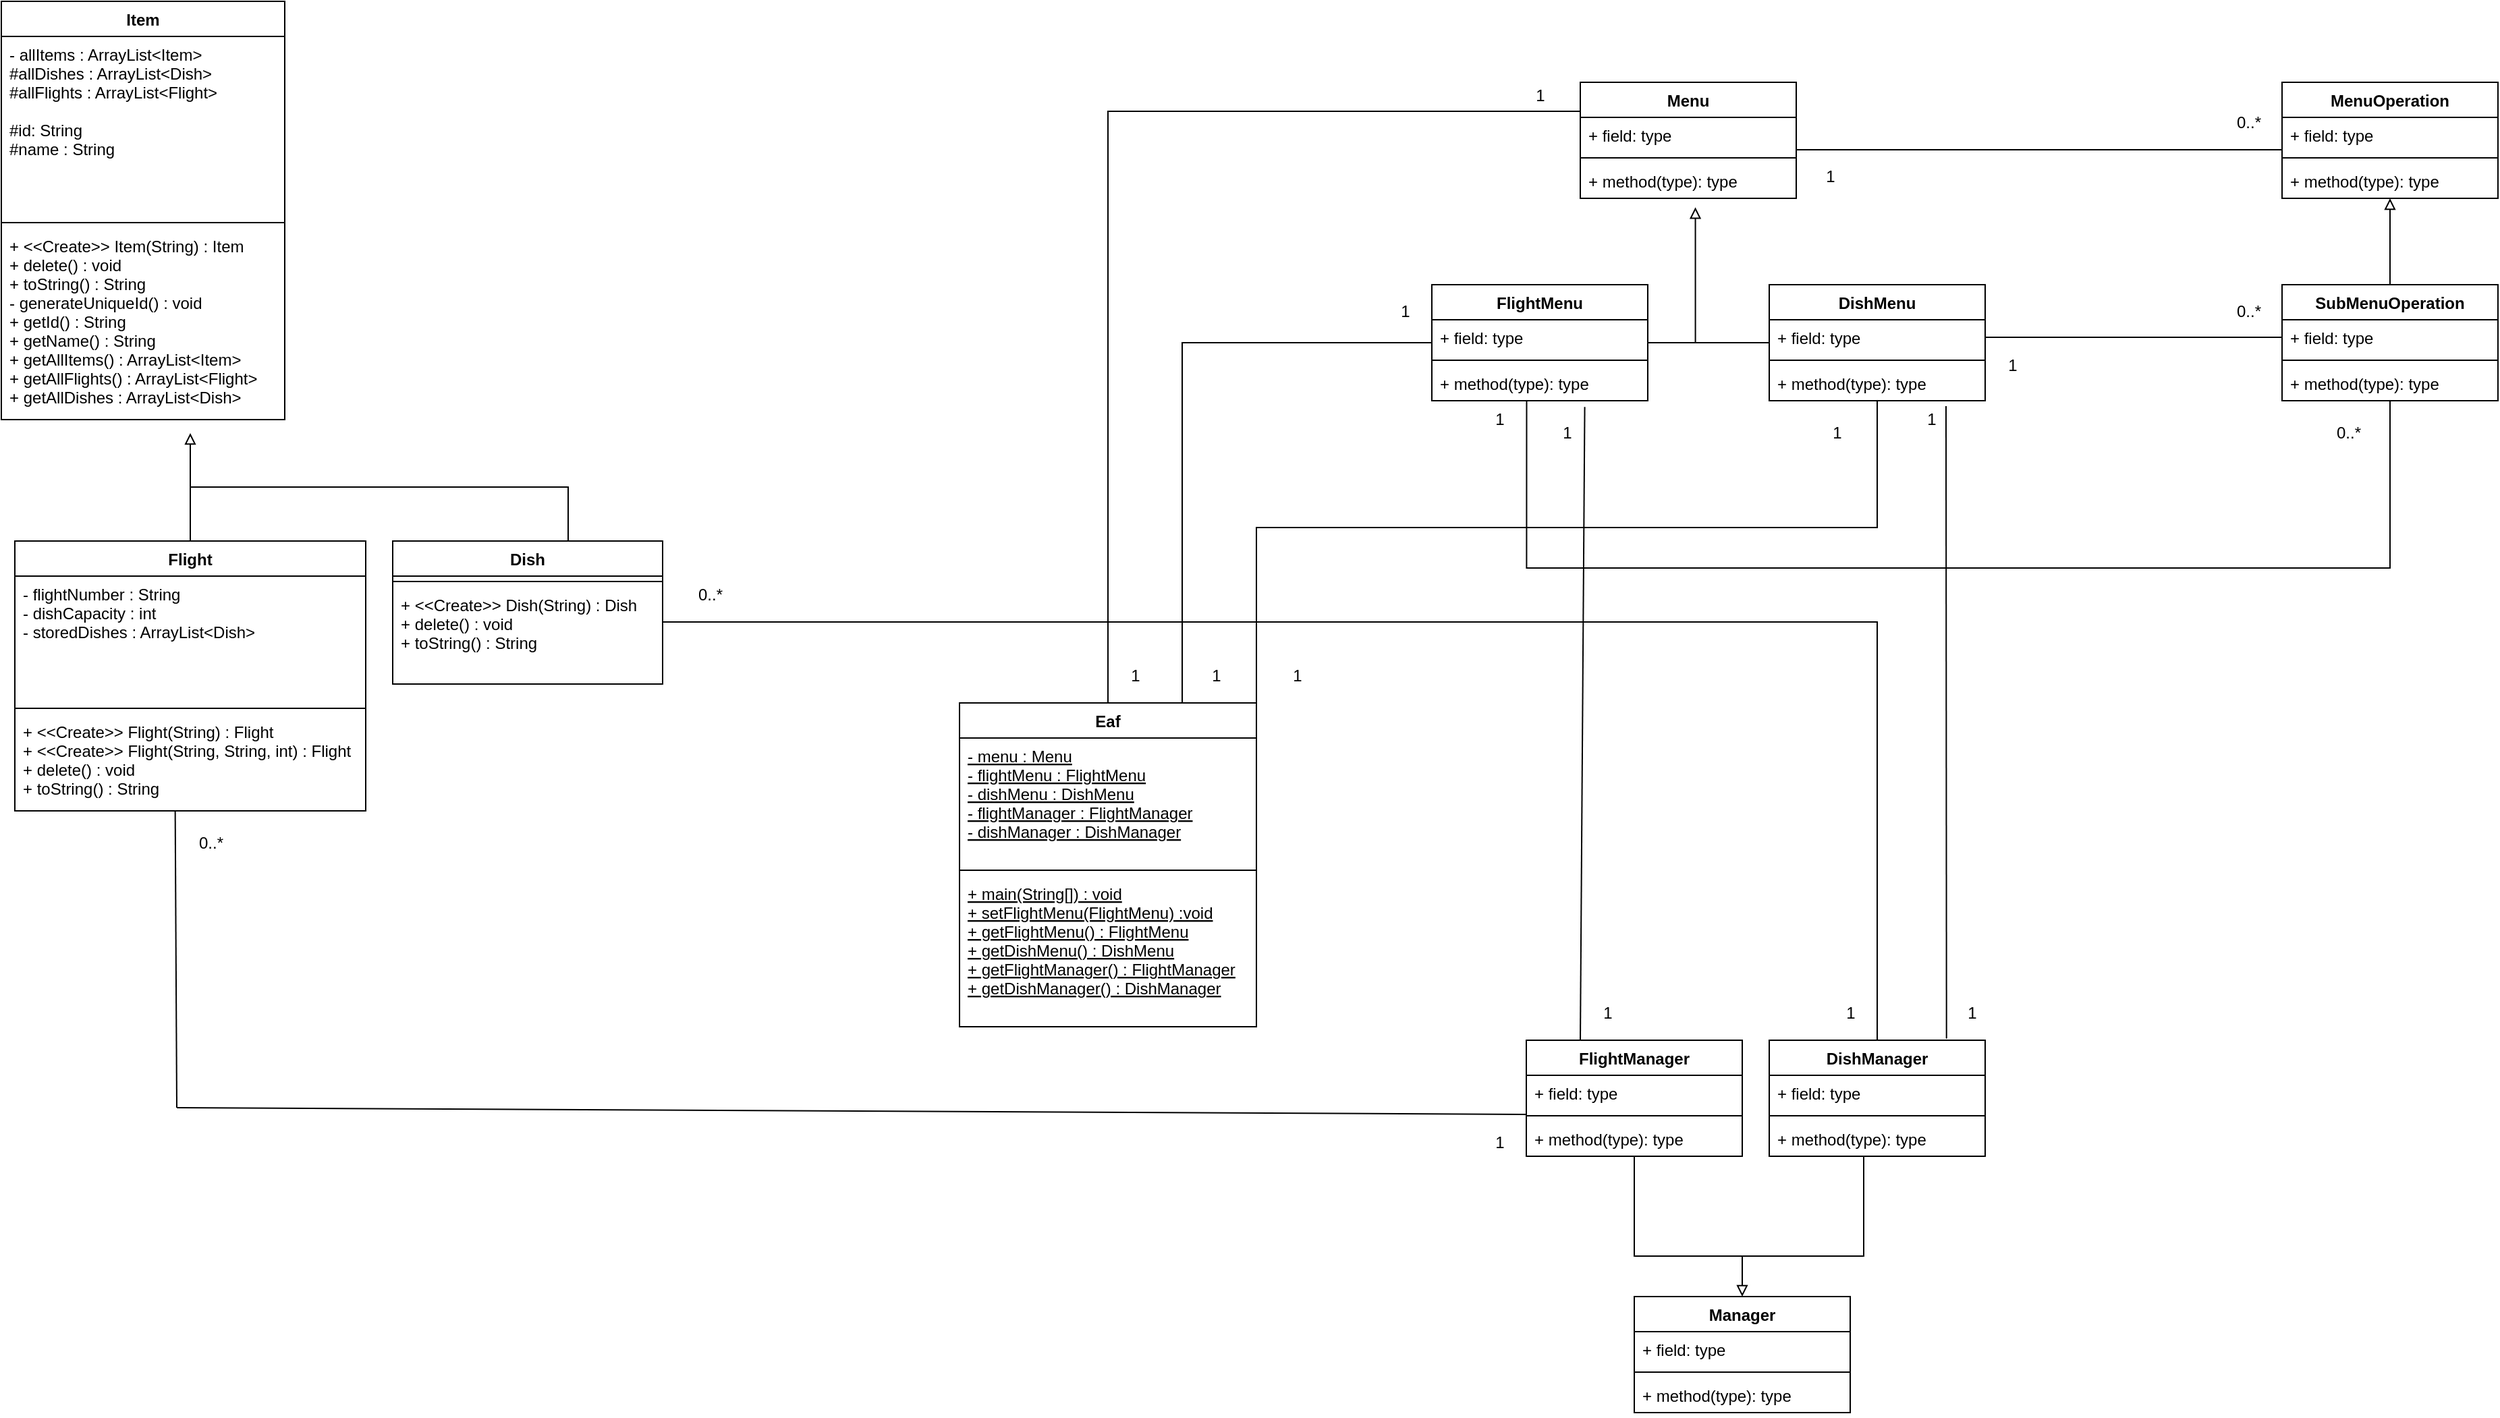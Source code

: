 <mxfile version="13.0.1" type="device"><diagram name="Page-1" id="c4acf3e9-155e-7222-9cf6-157b1a14988f"><mxGraphModel dx="1424" dy="1452" grid="1" gridSize="10" guides="1" tooltips="1" connect="1" arrows="1" fold="1" page="1" pageScale="1" pageWidth="1169" pageHeight="1654" background="#ffffff" math="0" shadow="0"><root><mxCell id="0"/><mxCell id="1" parent="0"/><mxCell id="ZzULK6D5C05SlKtKaSYF-36" value="" style="edgeStyle=orthogonalEdgeStyle;rounded=0;orthogonalLoop=1;jettySize=auto;html=1;endArrow=block;endFill=0;strokeWidth=1;" edge="1" parent="1" source="ZzULK6D5C05SlKtKaSYF-20"><mxGeometry relative="1" as="geometry"><mxPoint x="170" y="350" as="targetPoint"/></mxGeometry></mxCell><mxCell id="ZzULK6D5C05SlKtKaSYF-40" value="" style="edgeStyle=orthogonalEdgeStyle;rounded=0;orthogonalLoop=1;jettySize=auto;html=1;endArrow=none;endFill=0;" edge="1" parent="1" source="ZzULK6D5C05SlKtKaSYF-25"><mxGeometry relative="1" as="geometry"><mxPoint x="170" y="390" as="targetPoint"/><Array as="points"><mxPoint x="450" y="390"/></Array></mxGeometry></mxCell><mxCell id="ZzULK6D5C05SlKtKaSYF-20" value="Flight" style="swimlane;fontStyle=1;align=center;verticalAlign=top;childLayout=stackLayout;horizontal=1;startSize=26;horizontalStack=0;resizeParent=1;resizeParentMax=0;resizeLast=0;collapsible=1;marginBottom=0;" vertex="1" parent="1"><mxGeometry x="40" y="430" width="260" height="200" as="geometry"/></mxCell><mxCell id="ZzULK6D5C05SlKtKaSYF-21" value="- flightNumber : String&#10;- dishCapacity : int&#10;- storedDishes : ArrayList&lt;Dish&gt;" style="text;strokeColor=none;fillColor=none;align=left;verticalAlign=top;spacingLeft=4;spacingRight=4;overflow=hidden;rotatable=0;points=[[0,0.5],[1,0.5]];portConstraint=eastwest;" vertex="1" parent="ZzULK6D5C05SlKtKaSYF-20"><mxGeometry y="26" width="260" height="94" as="geometry"/></mxCell><mxCell id="ZzULK6D5C05SlKtKaSYF-22" value="" style="line;strokeWidth=1;fillColor=none;align=left;verticalAlign=middle;spacingTop=-1;spacingLeft=3;spacingRight=3;rotatable=0;labelPosition=right;points=[];portConstraint=eastwest;" vertex="1" parent="ZzULK6D5C05SlKtKaSYF-20"><mxGeometry y="120" width="260" height="8" as="geometry"/></mxCell><mxCell id="ZzULK6D5C05SlKtKaSYF-23" value="+ &lt;&lt;Create&gt;&gt; Flight(String) : Flight&#10;+ &lt;&lt;Create&gt;&gt; Flight(String, String, int) : Flight&#10;+ delete() : void&#10;+ toString() : String&#10;" style="text;strokeColor=none;fillColor=none;align=left;verticalAlign=top;spacingLeft=4;spacingRight=4;overflow=hidden;rotatable=0;points=[[0,0.5],[1,0.5]];portConstraint=eastwest;" vertex="1" parent="ZzULK6D5C05SlKtKaSYF-20"><mxGeometry y="128" width="260" height="72" as="geometry"/></mxCell><mxCell id="ZzULK6D5C05SlKtKaSYF-25" value="Dish" style="swimlane;fontStyle=1;align=center;verticalAlign=top;childLayout=stackLayout;horizontal=1;startSize=26;horizontalStack=0;resizeParent=1;resizeParentMax=0;resizeLast=0;collapsible=1;marginBottom=0;" vertex="1" parent="1"><mxGeometry x="320" y="430" width="200" height="106" as="geometry"/></mxCell><mxCell id="ZzULK6D5C05SlKtKaSYF-27" value="" style="line;strokeWidth=1;fillColor=none;align=left;verticalAlign=middle;spacingTop=-1;spacingLeft=3;spacingRight=3;rotatable=0;labelPosition=right;points=[];portConstraint=eastwest;" vertex="1" parent="ZzULK6D5C05SlKtKaSYF-25"><mxGeometry y="26" width="200" height="8" as="geometry"/></mxCell><mxCell id="ZzULK6D5C05SlKtKaSYF-28" value="+ &lt;&lt;Create&gt;&gt; Dish(String) : Dish&#10;+ delete() : void&#10;+ toString() : String&#10;" style="text;strokeColor=none;fillColor=none;align=left;verticalAlign=top;spacingLeft=4;spacingRight=4;overflow=hidden;rotatable=0;points=[[0,0.5],[1,0.5]];portConstraint=eastwest;" vertex="1" parent="ZzULK6D5C05SlKtKaSYF-25"><mxGeometry y="34" width="200" height="72" as="geometry"/></mxCell><mxCell id="ZzULK6D5C05SlKtKaSYF-16" value="Item" style="swimlane;fontStyle=1;align=center;verticalAlign=top;childLayout=stackLayout;horizontal=1;startSize=26;horizontalStack=0;resizeParent=1;resizeParentMax=0;resizeLast=0;collapsible=1;marginBottom=0;" vertex="1" parent="1"><mxGeometry x="30" y="30" width="210" height="310" as="geometry"/></mxCell><mxCell id="ZzULK6D5C05SlKtKaSYF-17" value="- allItems : ArrayList&lt;Item&gt;&#10;#allDishes : ArrayList&lt;Dish&gt;&#10;#allFlights : ArrayList&lt;Flight&gt;&#10;&#10;#id: String&#10;#name : String&#10;" style="text;strokeColor=none;fillColor=none;align=left;verticalAlign=top;spacingLeft=4;spacingRight=4;overflow=hidden;rotatable=0;points=[[0,0.5],[1,0.5]];portConstraint=eastwest;fontStyle=0" vertex="1" parent="ZzULK6D5C05SlKtKaSYF-16"><mxGeometry y="26" width="210" height="134" as="geometry"/></mxCell><mxCell id="ZzULK6D5C05SlKtKaSYF-18" value="" style="line;strokeWidth=1;fillColor=none;align=left;verticalAlign=middle;spacingTop=-1;spacingLeft=3;spacingRight=3;rotatable=0;labelPosition=right;points=[];portConstraint=eastwest;" vertex="1" parent="ZzULK6D5C05SlKtKaSYF-16"><mxGeometry y="160" width="210" height="8" as="geometry"/></mxCell><mxCell id="ZzULK6D5C05SlKtKaSYF-19" value="+ &lt;&lt;Create&gt;&gt; Item(String) : Item&#10;+ delete() : void&#10;+ toString() : String&#10;- generateUniqueId() : void&#10;+ getId() : String&#10;+ getName() : String&#10;+ getAllItems() : ArrayList&lt;Item&gt;&#10;+ getAllFlights() : ArrayList&lt;Flight&gt;&#10;+ getAllDishes : ArrayList&lt;Dish&gt;&#10;" style="text;strokeColor=none;fillColor=none;align=left;verticalAlign=top;spacingLeft=4;spacingRight=4;overflow=hidden;rotatable=0;points=[[0,0.5],[1,0.5]];portConstraint=eastwest;" vertex="1" parent="ZzULK6D5C05SlKtKaSYF-16"><mxGeometry y="168" width="210" height="142" as="geometry"/></mxCell><mxCell id="ZzULK6D5C05SlKtKaSYF-62" style="edgeStyle=orthogonalEdgeStyle;rounded=0;orthogonalLoop=1;jettySize=auto;html=1;entryX=0;entryY=0.25;entryDx=0;entryDy=0;endArrow=none;endFill=0;strokeWidth=1;" edge="1" parent="1" source="ZzULK6D5C05SlKtKaSYF-2" target="ZzULK6D5C05SlKtKaSYF-43"><mxGeometry relative="1" as="geometry"><Array as="points"><mxPoint x="850" y="112"/></Array></mxGeometry></mxCell><mxCell id="ZzULK6D5C05SlKtKaSYF-43" value="Menu" style="swimlane;fontStyle=1;align=center;verticalAlign=top;childLayout=stackLayout;horizontal=1;startSize=26;horizontalStack=0;resizeParent=1;resizeParentMax=0;resizeLast=0;collapsible=1;marginBottom=0;" vertex="1" parent="1"><mxGeometry x="1200" y="90" width="160" height="86" as="geometry"/></mxCell><mxCell id="ZzULK6D5C05SlKtKaSYF-44" value="+ field: type" style="text;strokeColor=none;fillColor=none;align=left;verticalAlign=top;spacingLeft=4;spacingRight=4;overflow=hidden;rotatable=0;points=[[0,0.5],[1,0.5]];portConstraint=eastwest;" vertex="1" parent="ZzULK6D5C05SlKtKaSYF-43"><mxGeometry y="26" width="160" height="26" as="geometry"/></mxCell><mxCell id="ZzULK6D5C05SlKtKaSYF-45" value="" style="line;strokeWidth=1;fillColor=none;align=left;verticalAlign=middle;spacingTop=-1;spacingLeft=3;spacingRight=3;rotatable=0;labelPosition=right;points=[];portConstraint=eastwest;" vertex="1" parent="ZzULK6D5C05SlKtKaSYF-43"><mxGeometry y="52" width="160" height="8" as="geometry"/></mxCell><mxCell id="ZzULK6D5C05SlKtKaSYF-46" value="+ method(type): type" style="text;strokeColor=none;fillColor=none;align=left;verticalAlign=top;spacingLeft=4;spacingRight=4;overflow=hidden;rotatable=0;points=[[0,0.5],[1,0.5]];portConstraint=eastwest;" vertex="1" parent="ZzULK6D5C05SlKtKaSYF-43"><mxGeometry y="60" width="160" height="26" as="geometry"/></mxCell><mxCell id="ZzULK6D5C05SlKtKaSYF-61" style="edgeStyle=orthogonalEdgeStyle;rounded=0;orthogonalLoop=1;jettySize=auto;html=1;endArrow=none;endFill=0;strokeWidth=1;" edge="1" parent="1" source="ZzULK6D5C05SlKtKaSYF-47"><mxGeometry relative="1" as="geometry"><mxPoint x="1280" y="283" as="targetPoint"/></mxGeometry></mxCell><mxCell id="ZzULK6D5C05SlKtKaSYF-68" style="edgeStyle=orthogonalEdgeStyle;rounded=0;orthogonalLoop=1;jettySize=auto;html=1;entryX=1;entryY=0;entryDx=0;entryDy=0;endArrow=none;endFill=0;strokeWidth=1;" edge="1" parent="1" source="ZzULK6D5C05SlKtKaSYF-47" target="ZzULK6D5C05SlKtKaSYF-2"><mxGeometry relative="1" as="geometry"><Array as="points"><mxPoint x="1420" y="420"/><mxPoint x="960" y="420"/></Array></mxGeometry></mxCell><mxCell id="ZzULK6D5C05SlKtKaSYF-47" value="DishMenu" style="swimlane;fontStyle=1;align=center;verticalAlign=top;childLayout=stackLayout;horizontal=1;startSize=26;horizontalStack=0;resizeParent=1;resizeParentMax=0;resizeLast=0;collapsible=1;marginBottom=0;" vertex="1" parent="1"><mxGeometry x="1340" y="240" width="160" height="86" as="geometry"/></mxCell><mxCell id="ZzULK6D5C05SlKtKaSYF-48" value="+ field: type" style="text;strokeColor=none;fillColor=none;align=left;verticalAlign=top;spacingLeft=4;spacingRight=4;overflow=hidden;rotatable=0;points=[[0,0.5],[1,0.5]];portConstraint=eastwest;" vertex="1" parent="ZzULK6D5C05SlKtKaSYF-47"><mxGeometry y="26" width="160" height="26" as="geometry"/></mxCell><mxCell id="ZzULK6D5C05SlKtKaSYF-49" value="" style="line;strokeWidth=1;fillColor=none;align=left;verticalAlign=middle;spacingTop=-1;spacingLeft=3;spacingRight=3;rotatable=0;labelPosition=right;points=[];portConstraint=eastwest;" vertex="1" parent="ZzULK6D5C05SlKtKaSYF-47"><mxGeometry y="52" width="160" height="8" as="geometry"/></mxCell><mxCell id="ZzULK6D5C05SlKtKaSYF-50" value="+ method(type): type" style="text;strokeColor=none;fillColor=none;align=left;verticalAlign=top;spacingLeft=4;spacingRight=4;overflow=hidden;rotatable=0;points=[[0,0.5],[1,0.5]];portConstraint=eastwest;" vertex="1" parent="ZzULK6D5C05SlKtKaSYF-47"><mxGeometry y="60" width="160" height="26" as="geometry"/></mxCell><mxCell id="ZzULK6D5C05SlKtKaSYF-60" style="edgeStyle=orthogonalEdgeStyle;rounded=0;orthogonalLoop=1;jettySize=auto;html=1;entryX=0.533;entryY=1.256;entryDx=0;entryDy=0;entryPerimeter=0;endArrow=block;endFill=0;strokeWidth=1;" edge="1" parent="1" source="ZzULK6D5C05SlKtKaSYF-51" target="ZzULK6D5C05SlKtKaSYF-46"><mxGeometry relative="1" as="geometry"><Array as="points"><mxPoint x="1285" y="283"/></Array></mxGeometry></mxCell><mxCell id="ZzULK6D5C05SlKtKaSYF-65" style="edgeStyle=orthogonalEdgeStyle;rounded=0;orthogonalLoop=1;jettySize=auto;html=1;entryX=0.75;entryY=0;entryDx=0;entryDy=0;endArrow=none;endFill=0;strokeWidth=1;" edge="1" parent="1" source="ZzULK6D5C05SlKtKaSYF-51" target="ZzULK6D5C05SlKtKaSYF-2"><mxGeometry relative="1" as="geometry"/></mxCell><mxCell id="ZzULK6D5C05SlKtKaSYF-51" value="FlightMenu" style="swimlane;fontStyle=1;align=center;verticalAlign=top;childLayout=stackLayout;horizontal=1;startSize=26;horizontalStack=0;resizeParent=1;resizeParentMax=0;resizeLast=0;collapsible=1;marginBottom=0;" vertex="1" parent="1"><mxGeometry x="1090" y="240" width="160" height="86" as="geometry"/></mxCell><mxCell id="ZzULK6D5C05SlKtKaSYF-52" value="+ field: type" style="text;strokeColor=none;fillColor=none;align=left;verticalAlign=top;spacingLeft=4;spacingRight=4;overflow=hidden;rotatable=0;points=[[0,0.5],[1,0.5]];portConstraint=eastwest;" vertex="1" parent="ZzULK6D5C05SlKtKaSYF-51"><mxGeometry y="26" width="160" height="26" as="geometry"/></mxCell><mxCell id="ZzULK6D5C05SlKtKaSYF-53" value="" style="line;strokeWidth=1;fillColor=none;align=left;verticalAlign=middle;spacingTop=-1;spacingLeft=3;spacingRight=3;rotatable=0;labelPosition=right;points=[];portConstraint=eastwest;" vertex="1" parent="ZzULK6D5C05SlKtKaSYF-51"><mxGeometry y="52" width="160" height="8" as="geometry"/></mxCell><mxCell id="ZzULK6D5C05SlKtKaSYF-54" value="+ method(type): type" style="text;strokeColor=none;fillColor=none;align=left;verticalAlign=top;spacingLeft=4;spacingRight=4;overflow=hidden;rotatable=0;points=[[0,0.5],[1,0.5]];portConstraint=eastwest;" vertex="1" parent="ZzULK6D5C05SlKtKaSYF-51"><mxGeometry y="60" width="160" height="26" as="geometry"/></mxCell><mxCell id="ZzULK6D5C05SlKtKaSYF-63" value="1" style="text;html=1;align=center;verticalAlign=middle;resizable=0;points=[];autosize=1;" vertex="1" parent="1"><mxGeometry x="860" y="520" width="20" height="20" as="geometry"/></mxCell><mxCell id="ZzULK6D5C05SlKtKaSYF-64" value="1" style="text;html=1;align=center;verticalAlign=middle;resizable=0;points=[];autosize=1;" vertex="1" parent="1"><mxGeometry x="1160" y="90" width="20" height="20" as="geometry"/></mxCell><mxCell id="ZzULK6D5C05SlKtKaSYF-66" value="1" style="text;html=1;align=center;verticalAlign=middle;resizable=0;points=[];autosize=1;" vertex="1" parent="1"><mxGeometry x="1060" y="250" width="20" height="20" as="geometry"/></mxCell><mxCell id="ZzULK6D5C05SlKtKaSYF-67" value="1" style="text;html=1;align=center;verticalAlign=middle;resizable=0;points=[];autosize=1;" vertex="1" parent="1"><mxGeometry x="920" y="520" width="20" height="20" as="geometry"/></mxCell><mxCell id="ZzULK6D5C05SlKtKaSYF-69" value="1" style="text;html=1;align=center;verticalAlign=middle;resizable=0;points=[];autosize=1;" vertex="1" parent="1"><mxGeometry x="980" y="520" width="20" height="20" as="geometry"/></mxCell><mxCell id="ZzULK6D5C05SlKtKaSYF-70" value="1" style="text;html=1;align=center;verticalAlign=middle;resizable=0;points=[];autosize=1;" vertex="1" parent="1"><mxGeometry x="1380" y="340" width="20" height="20" as="geometry"/></mxCell><mxCell id="ZzULK6D5C05SlKtKaSYF-2" value="Eaf&#10;" style="swimlane;fontStyle=1;align=center;verticalAlign=top;childLayout=stackLayout;horizontal=1;startSize=26;horizontalStack=0;resizeParent=1;resizeParentMax=0;resizeLast=0;collapsible=1;marginBottom=0;" vertex="1" parent="1"><mxGeometry x="740" y="550" width="220" height="240" as="geometry"><mxRectangle x="350" y="50" width="50" height="26" as="alternateBounds"/></mxGeometry></mxCell><mxCell id="ZzULK6D5C05SlKtKaSYF-3" value="- menu : Menu&#10;- flightMenu : FlightMenu&#10;- dishMenu : DishMenu&#10;- flightManager : FlightManager&#10;- dishManager : DishManager" style="text;strokeColor=none;fillColor=none;align=left;verticalAlign=top;spacingLeft=4;spacingRight=4;overflow=hidden;rotatable=0;points=[[0,0.5],[1,0.5]];portConstraint=eastwest;fontStyle=4" vertex="1" parent="ZzULK6D5C05SlKtKaSYF-2"><mxGeometry y="26" width="220" height="94" as="geometry"/></mxCell><mxCell id="ZzULK6D5C05SlKtKaSYF-4" value="" style="line;strokeWidth=1;fillColor=none;align=left;verticalAlign=middle;spacingTop=-1;spacingLeft=3;spacingRight=3;rotatable=0;labelPosition=right;points=[];portConstraint=eastwest;" vertex="1" parent="ZzULK6D5C05SlKtKaSYF-2"><mxGeometry y="120" width="220" height="8" as="geometry"/></mxCell><mxCell id="ZzULK6D5C05SlKtKaSYF-5" value="+ main(String[]) : void&#10;+ setFlightMenu(FlightMenu) :void&#10;+ getFlightMenu() : FlightMenu&#10;+ getDishMenu() : DishMenu&#10;+ getFlightManager() : FlightManager&#10;+ getDishManager() : DishManager" style="text;strokeColor=none;fillColor=none;align=left;verticalAlign=top;spacingLeft=4;spacingRight=4;overflow=hidden;rotatable=0;points=[[0,0.5],[1,0.5]];portConstraint=eastwest;fontStyle=4" vertex="1" parent="ZzULK6D5C05SlKtKaSYF-2"><mxGeometry y="128" width="220" height="112" as="geometry"/></mxCell><mxCell id="ZzULK6D5C05SlKtKaSYF-82" style="edgeStyle=orthogonalEdgeStyle;rounded=0;orthogonalLoop=1;jettySize=auto;html=1;entryX=1;entryY=0.5;entryDx=0;entryDy=0;endArrow=none;endFill=0;strokeWidth=1;" edge="1" parent="1" source="ZzULK6D5C05SlKtKaSYF-71" target="ZzULK6D5C05SlKtKaSYF-44"><mxGeometry relative="1" as="geometry"><Array as="points"><mxPoint x="1360" y="140"/></Array></mxGeometry></mxCell><mxCell id="ZzULK6D5C05SlKtKaSYF-71" value="MenuOperation" style="swimlane;fontStyle=1;align=center;verticalAlign=top;childLayout=stackLayout;horizontal=1;startSize=26;horizontalStack=0;resizeParent=1;resizeParentMax=0;resizeLast=0;collapsible=1;marginBottom=0;" vertex="1" parent="1"><mxGeometry x="1720" y="90" width="160" height="86" as="geometry"/></mxCell><mxCell id="ZzULK6D5C05SlKtKaSYF-72" value="+ field: type" style="text;strokeColor=none;fillColor=none;align=left;verticalAlign=top;spacingLeft=4;spacingRight=4;overflow=hidden;rotatable=0;points=[[0,0.5],[1,0.5]];portConstraint=eastwest;" vertex="1" parent="ZzULK6D5C05SlKtKaSYF-71"><mxGeometry y="26" width="160" height="26" as="geometry"/></mxCell><mxCell id="ZzULK6D5C05SlKtKaSYF-73" value="" style="line;strokeWidth=1;fillColor=none;align=left;verticalAlign=middle;spacingTop=-1;spacingLeft=3;spacingRight=3;rotatable=0;labelPosition=right;points=[];portConstraint=eastwest;" vertex="1" parent="ZzULK6D5C05SlKtKaSYF-71"><mxGeometry y="52" width="160" height="8" as="geometry"/></mxCell><mxCell id="ZzULK6D5C05SlKtKaSYF-74" value="+ method(type): type" style="text;strokeColor=none;fillColor=none;align=left;verticalAlign=top;spacingLeft=4;spacingRight=4;overflow=hidden;rotatable=0;points=[[0,0.5],[1,0.5]];portConstraint=eastwest;" vertex="1" parent="ZzULK6D5C05SlKtKaSYF-71"><mxGeometry y="60" width="160" height="26" as="geometry"/></mxCell><mxCell id="ZzULK6D5C05SlKtKaSYF-81" value="" style="edgeStyle=orthogonalEdgeStyle;rounded=0;orthogonalLoop=1;jettySize=auto;html=1;endArrow=block;endFill=0;strokeWidth=1;" edge="1" parent="1" source="ZzULK6D5C05SlKtKaSYF-77" target="ZzULK6D5C05SlKtKaSYF-74"><mxGeometry relative="1" as="geometry"><Array as="points"><mxPoint x="1800" y="190"/><mxPoint x="1800" y="190"/></Array></mxGeometry></mxCell><mxCell id="ZzULK6D5C05SlKtKaSYF-85" style="edgeStyle=orthogonalEdgeStyle;rounded=0;orthogonalLoop=1;jettySize=auto;html=1;entryX=1;entryY=0.5;entryDx=0;entryDy=0;endArrow=none;endFill=0;strokeWidth=1;" edge="1" parent="1" source="ZzULK6D5C05SlKtKaSYF-77" target="ZzULK6D5C05SlKtKaSYF-48"><mxGeometry relative="1" as="geometry"><Array as="points"><mxPoint x="1660" y="279"/><mxPoint x="1660" y="279"/></Array></mxGeometry></mxCell><mxCell id="ZzULK6D5C05SlKtKaSYF-88" style="edgeStyle=orthogonalEdgeStyle;rounded=0;orthogonalLoop=1;jettySize=auto;html=1;entryX=0.439;entryY=1.005;entryDx=0;entryDy=0;entryPerimeter=0;endArrow=none;endFill=0;strokeWidth=1;" edge="1" parent="1" source="ZzULK6D5C05SlKtKaSYF-77" target="ZzULK6D5C05SlKtKaSYF-54"><mxGeometry relative="1" as="geometry"><Array as="points"><mxPoint x="1800" y="450"/><mxPoint x="1160" y="450"/></Array></mxGeometry></mxCell><mxCell id="ZzULK6D5C05SlKtKaSYF-77" value="SubMenuOperation" style="swimlane;fontStyle=1;align=center;verticalAlign=top;childLayout=stackLayout;horizontal=1;startSize=26;horizontalStack=0;resizeParent=1;resizeParentMax=0;resizeLast=0;collapsible=1;marginBottom=0;" vertex="1" parent="1"><mxGeometry x="1720" y="240" width="160" height="86" as="geometry"/></mxCell><mxCell id="ZzULK6D5C05SlKtKaSYF-78" value="+ field: type" style="text;strokeColor=none;fillColor=none;align=left;verticalAlign=top;spacingLeft=4;spacingRight=4;overflow=hidden;rotatable=0;points=[[0,0.5],[1,0.5]];portConstraint=eastwest;" vertex="1" parent="ZzULK6D5C05SlKtKaSYF-77"><mxGeometry y="26" width="160" height="26" as="geometry"/></mxCell><mxCell id="ZzULK6D5C05SlKtKaSYF-79" value="" style="line;strokeWidth=1;fillColor=none;align=left;verticalAlign=middle;spacingTop=-1;spacingLeft=3;spacingRight=3;rotatable=0;labelPosition=right;points=[];portConstraint=eastwest;" vertex="1" parent="ZzULK6D5C05SlKtKaSYF-77"><mxGeometry y="52" width="160" height="8" as="geometry"/></mxCell><mxCell id="ZzULK6D5C05SlKtKaSYF-80" value="+ method(type): type" style="text;strokeColor=none;fillColor=none;align=left;verticalAlign=top;spacingLeft=4;spacingRight=4;overflow=hidden;rotatable=0;points=[[0,0.5],[1,0.5]];portConstraint=eastwest;" vertex="1" parent="ZzULK6D5C05SlKtKaSYF-77"><mxGeometry y="60" width="160" height="26" as="geometry"/></mxCell><mxCell id="ZzULK6D5C05SlKtKaSYF-83" value="0..*" style="text;html=1;align=center;verticalAlign=middle;resizable=0;points=[];autosize=1;" vertex="1" parent="1"><mxGeometry x="1680" y="110" width="30" height="20" as="geometry"/></mxCell><mxCell id="ZzULK6D5C05SlKtKaSYF-84" value="1" style="text;html=1;align=center;verticalAlign=middle;resizable=0;points=[];autosize=1;" vertex="1" parent="1"><mxGeometry x="1375" y="150" width="20" height="20" as="geometry"/></mxCell><mxCell id="ZzULK6D5C05SlKtKaSYF-86" value="0..*" style="text;html=1;align=center;verticalAlign=middle;resizable=0;points=[];autosize=1;" vertex="1" parent="1"><mxGeometry x="1680" y="250" width="30" height="20" as="geometry"/></mxCell><mxCell id="ZzULK6D5C05SlKtKaSYF-87" value="1" style="text;html=1;align=center;verticalAlign=middle;resizable=0;points=[];autosize=1;" vertex="1" parent="1"><mxGeometry x="1510" y="290" width="20" height="20" as="geometry"/></mxCell><mxCell id="ZzULK6D5C05SlKtKaSYF-89" value="0..*" style="text;html=1;align=center;verticalAlign=middle;resizable=0;points=[];autosize=1;" vertex="1" parent="1"><mxGeometry x="1754" y="340" width="30" height="20" as="geometry"/></mxCell><mxCell id="ZzULK6D5C05SlKtKaSYF-90" value="1" style="text;html=1;align=center;verticalAlign=middle;resizable=0;points=[];autosize=1;" vertex="1" parent="1"><mxGeometry x="1130" y="330" width="20" height="20" as="geometry"/></mxCell><mxCell id="ZzULK6D5C05SlKtKaSYF-112" value="" style="edgeStyle=orthogonalEdgeStyle;rounded=0;orthogonalLoop=1;jettySize=auto;html=1;endArrow=block;endFill=0;strokeWidth=1;entryX=0.5;entryY=0;entryDx=0;entryDy=0;" edge="1" parent="1" source="ZzULK6D5C05SlKtKaSYF-104" target="ZzULK6D5C05SlKtKaSYF-91"><mxGeometry relative="1" as="geometry"><mxPoint x="1240" y="966" as="targetPoint"/><Array as="points"><mxPoint x="1240" y="960"/><mxPoint x="1320" y="960"/></Array></mxGeometry></mxCell><mxCell id="ZzULK6D5C05SlKtKaSYF-104" value="FlightManager" style="swimlane;fontStyle=1;align=center;verticalAlign=top;childLayout=stackLayout;horizontal=1;startSize=26;horizontalStack=0;resizeParent=1;resizeParentMax=0;resizeLast=0;collapsible=1;marginBottom=0;" vertex="1" parent="1"><mxGeometry x="1160" y="800" width="160" height="86" as="geometry"/></mxCell><mxCell id="ZzULK6D5C05SlKtKaSYF-105" value="+ field: type" style="text;strokeColor=none;fillColor=none;align=left;verticalAlign=top;spacingLeft=4;spacingRight=4;overflow=hidden;rotatable=0;points=[[0,0.5],[1,0.5]];portConstraint=eastwest;" vertex="1" parent="ZzULK6D5C05SlKtKaSYF-104"><mxGeometry y="26" width="160" height="26" as="geometry"/></mxCell><mxCell id="ZzULK6D5C05SlKtKaSYF-106" value="" style="line;strokeWidth=1;fillColor=none;align=left;verticalAlign=middle;spacingTop=-1;spacingLeft=3;spacingRight=3;rotatable=0;labelPosition=right;points=[];portConstraint=eastwest;" vertex="1" parent="ZzULK6D5C05SlKtKaSYF-104"><mxGeometry y="52" width="160" height="8" as="geometry"/></mxCell><mxCell id="ZzULK6D5C05SlKtKaSYF-107" value="+ method(type): type" style="text;strokeColor=none;fillColor=none;align=left;verticalAlign=top;spacingLeft=4;spacingRight=4;overflow=hidden;rotatable=0;points=[[0,0.5],[1,0.5]];portConstraint=eastwest;" vertex="1" parent="ZzULK6D5C05SlKtKaSYF-104"><mxGeometry y="60" width="160" height="26" as="geometry"/></mxCell><mxCell id="ZzULK6D5C05SlKtKaSYF-117" value="" style="edgeStyle=orthogonalEdgeStyle;rounded=0;orthogonalLoop=1;jettySize=auto;html=1;endArrow=none;endFill=0;strokeWidth=1;" edge="1" parent="1" source="ZzULK6D5C05SlKtKaSYF-100"><mxGeometry relative="1" as="geometry"><mxPoint x="1330" y="960" as="targetPoint"/><Array as="points"><mxPoint x="1410" y="960"/><mxPoint x="1320" y="960"/></Array></mxGeometry></mxCell><mxCell id="ZzULK6D5C05SlKtKaSYF-137" value="" style="edgeStyle=orthogonalEdgeStyle;rounded=0;orthogonalLoop=1;jettySize=auto;html=1;endArrow=none;endFill=0;strokeWidth=1;" edge="1" parent="1" source="ZzULK6D5C05SlKtKaSYF-100" target="ZzULK6D5C05SlKtKaSYF-28"><mxGeometry relative="1" as="geometry"><mxPoint x="1420" y="720" as="targetPoint"/><Array as="points"><mxPoint x="1420" y="490"/></Array></mxGeometry></mxCell><mxCell id="ZzULK6D5C05SlKtKaSYF-100" value="DishManager" style="swimlane;fontStyle=1;align=center;verticalAlign=top;childLayout=stackLayout;horizontal=1;startSize=26;horizontalStack=0;resizeParent=1;resizeParentMax=0;resizeLast=0;collapsible=1;marginBottom=0;" vertex="1" parent="1"><mxGeometry x="1340" y="800" width="160" height="86" as="geometry"/></mxCell><mxCell id="ZzULK6D5C05SlKtKaSYF-101" value="+ field: type" style="text;strokeColor=none;fillColor=none;align=left;verticalAlign=top;spacingLeft=4;spacingRight=4;overflow=hidden;rotatable=0;points=[[0,0.5],[1,0.5]];portConstraint=eastwest;" vertex="1" parent="ZzULK6D5C05SlKtKaSYF-100"><mxGeometry y="26" width="160" height="26" as="geometry"/></mxCell><mxCell id="ZzULK6D5C05SlKtKaSYF-102" value="" style="line;strokeWidth=1;fillColor=none;align=left;verticalAlign=middle;spacingTop=-1;spacingLeft=3;spacingRight=3;rotatable=0;labelPosition=right;points=[];portConstraint=eastwest;" vertex="1" parent="ZzULK6D5C05SlKtKaSYF-100"><mxGeometry y="52" width="160" height="8" as="geometry"/></mxCell><mxCell id="ZzULK6D5C05SlKtKaSYF-103" value="+ method(type): type" style="text;strokeColor=none;fillColor=none;align=left;verticalAlign=top;spacingLeft=4;spacingRight=4;overflow=hidden;rotatable=0;points=[[0,0.5],[1,0.5]];portConstraint=eastwest;" vertex="1" parent="ZzULK6D5C05SlKtKaSYF-100"><mxGeometry y="60" width="160" height="26" as="geometry"/></mxCell><mxCell id="ZzULK6D5C05SlKtKaSYF-91" value="Manager" style="swimlane;fontStyle=1;align=center;verticalAlign=top;childLayout=stackLayout;horizontal=1;startSize=26;horizontalStack=0;resizeParent=1;resizeParentMax=0;resizeLast=0;collapsible=1;marginBottom=0;" vertex="1" parent="1"><mxGeometry x="1240" y="990" width="160" height="86" as="geometry"/></mxCell><mxCell id="ZzULK6D5C05SlKtKaSYF-92" value="+ field: type" style="text;strokeColor=none;fillColor=none;align=left;verticalAlign=top;spacingLeft=4;spacingRight=4;overflow=hidden;rotatable=0;points=[[0,0.5],[1,0.5]];portConstraint=eastwest;" vertex="1" parent="ZzULK6D5C05SlKtKaSYF-91"><mxGeometry y="26" width="160" height="26" as="geometry"/></mxCell><mxCell id="ZzULK6D5C05SlKtKaSYF-93" value="" style="line;strokeWidth=1;fillColor=none;align=left;verticalAlign=middle;spacingTop=-1;spacingLeft=3;spacingRight=3;rotatable=0;labelPosition=right;points=[];portConstraint=eastwest;" vertex="1" parent="ZzULK6D5C05SlKtKaSYF-91"><mxGeometry y="52" width="160" height="8" as="geometry"/></mxCell><mxCell id="ZzULK6D5C05SlKtKaSYF-94" value="+ method(type): type" style="text;strokeColor=none;fillColor=none;align=left;verticalAlign=top;spacingLeft=4;spacingRight=4;overflow=hidden;rotatable=0;points=[[0,0.5],[1,0.5]];portConstraint=eastwest;" vertex="1" parent="ZzULK6D5C05SlKtKaSYF-91"><mxGeometry y="60" width="160" height="26" as="geometry"/></mxCell><mxCell id="ZzULK6D5C05SlKtKaSYF-123" value="" style="endArrow=none;html=1;strokeWidth=1;entryX=0.708;entryY=1.176;entryDx=0;entryDy=0;entryPerimeter=0;exitX=0.25;exitY=0;exitDx=0;exitDy=0;" edge="1" parent="1" source="ZzULK6D5C05SlKtKaSYF-104" target="ZzULK6D5C05SlKtKaSYF-54"><mxGeometry width="50" height="50" relative="1" as="geometry"><mxPoint x="1280" y="690" as="sourcePoint"/><mxPoint x="1330" y="640" as="targetPoint"/></mxGeometry></mxCell><mxCell id="ZzULK6D5C05SlKtKaSYF-124" value="1" style="text;html=1;align=center;verticalAlign=middle;resizable=0;points=[];autosize=1;" vertex="1" parent="1"><mxGeometry x="1210" y="770" width="20" height="20" as="geometry"/></mxCell><mxCell id="ZzULK6D5C05SlKtKaSYF-125" value="1" style="text;html=1;align=center;verticalAlign=middle;resizable=0;points=[];autosize=1;" vertex="1" parent="1"><mxGeometry x="1180" y="340" width="20" height="20" as="geometry"/></mxCell><mxCell id="ZzULK6D5C05SlKtKaSYF-126" value="" style="endArrow=none;html=1;strokeWidth=1;exitX=0.821;exitY=-0.015;exitDx=0;exitDy=0;exitPerimeter=0;" edge="1" parent="1" source="ZzULK6D5C05SlKtKaSYF-100"><mxGeometry width="50" height="50" relative="1" as="geometry"><mxPoint x="1280" y="690" as="sourcePoint"/><mxPoint x="1471" y="330" as="targetPoint"/></mxGeometry></mxCell><mxCell id="ZzULK6D5C05SlKtKaSYF-127" value="1" style="text;html=1;align=center;verticalAlign=middle;resizable=0;points=[];autosize=1;" vertex="1" parent="1"><mxGeometry x="1450" y="330" width="20" height="20" as="geometry"/></mxCell><mxCell id="ZzULK6D5C05SlKtKaSYF-128" value="1" style="text;html=1;align=center;verticalAlign=middle;resizable=0;points=[];autosize=1;" vertex="1" parent="1"><mxGeometry x="1480" y="770" width="20" height="20" as="geometry"/></mxCell><mxCell id="ZzULK6D5C05SlKtKaSYF-129" value="" style="endArrow=none;html=1;strokeWidth=1;entryX=0.002;entryY=-0.192;entryDx=0;entryDy=0;entryPerimeter=0;" edge="1" parent="1" target="ZzULK6D5C05SlKtKaSYF-107"><mxGeometry width="50" height="50" relative="1" as="geometry"><mxPoint x="160" y="850" as="sourcePoint"/><mxPoint x="770" y="790" as="targetPoint"/></mxGeometry></mxCell><mxCell id="ZzULK6D5C05SlKtKaSYF-130" value="" style="endArrow=none;html=1;strokeWidth=1;entryX=0.457;entryY=0.998;entryDx=0;entryDy=0;entryPerimeter=0;" edge="1" parent="1" target="ZzULK6D5C05SlKtKaSYF-23"><mxGeometry width="50" height="50" relative="1" as="geometry"><mxPoint x="160" y="850" as="sourcePoint"/><mxPoint x="770" y="790" as="targetPoint"/></mxGeometry></mxCell><mxCell id="ZzULK6D5C05SlKtKaSYF-131" value="1" style="text;html=1;align=center;verticalAlign=middle;resizable=0;points=[];autosize=1;" vertex="1" parent="1"><mxGeometry x="1130" y="866" width="20" height="20" as="geometry"/></mxCell><mxCell id="ZzULK6D5C05SlKtKaSYF-132" value="0..*" style="text;html=1;align=center;verticalAlign=middle;resizable=0;points=[];autosize=1;" vertex="1" parent="1"><mxGeometry x="170" y="644" width="30" height="20" as="geometry"/></mxCell><mxCell id="ZzULK6D5C05SlKtKaSYF-138" value="0..*" style="text;html=1;align=center;verticalAlign=middle;resizable=0;points=[];autosize=1;" vertex="1" parent="1"><mxGeometry x="540" y="460" width="30" height="20" as="geometry"/></mxCell><mxCell id="ZzULK6D5C05SlKtKaSYF-139" value="1" style="text;html=1;align=center;verticalAlign=middle;resizable=0;points=[];autosize=1;" vertex="1" parent="1"><mxGeometry x="1390" y="770" width="20" height="20" as="geometry"/></mxCell></root></mxGraphModel></diagram></mxfile>